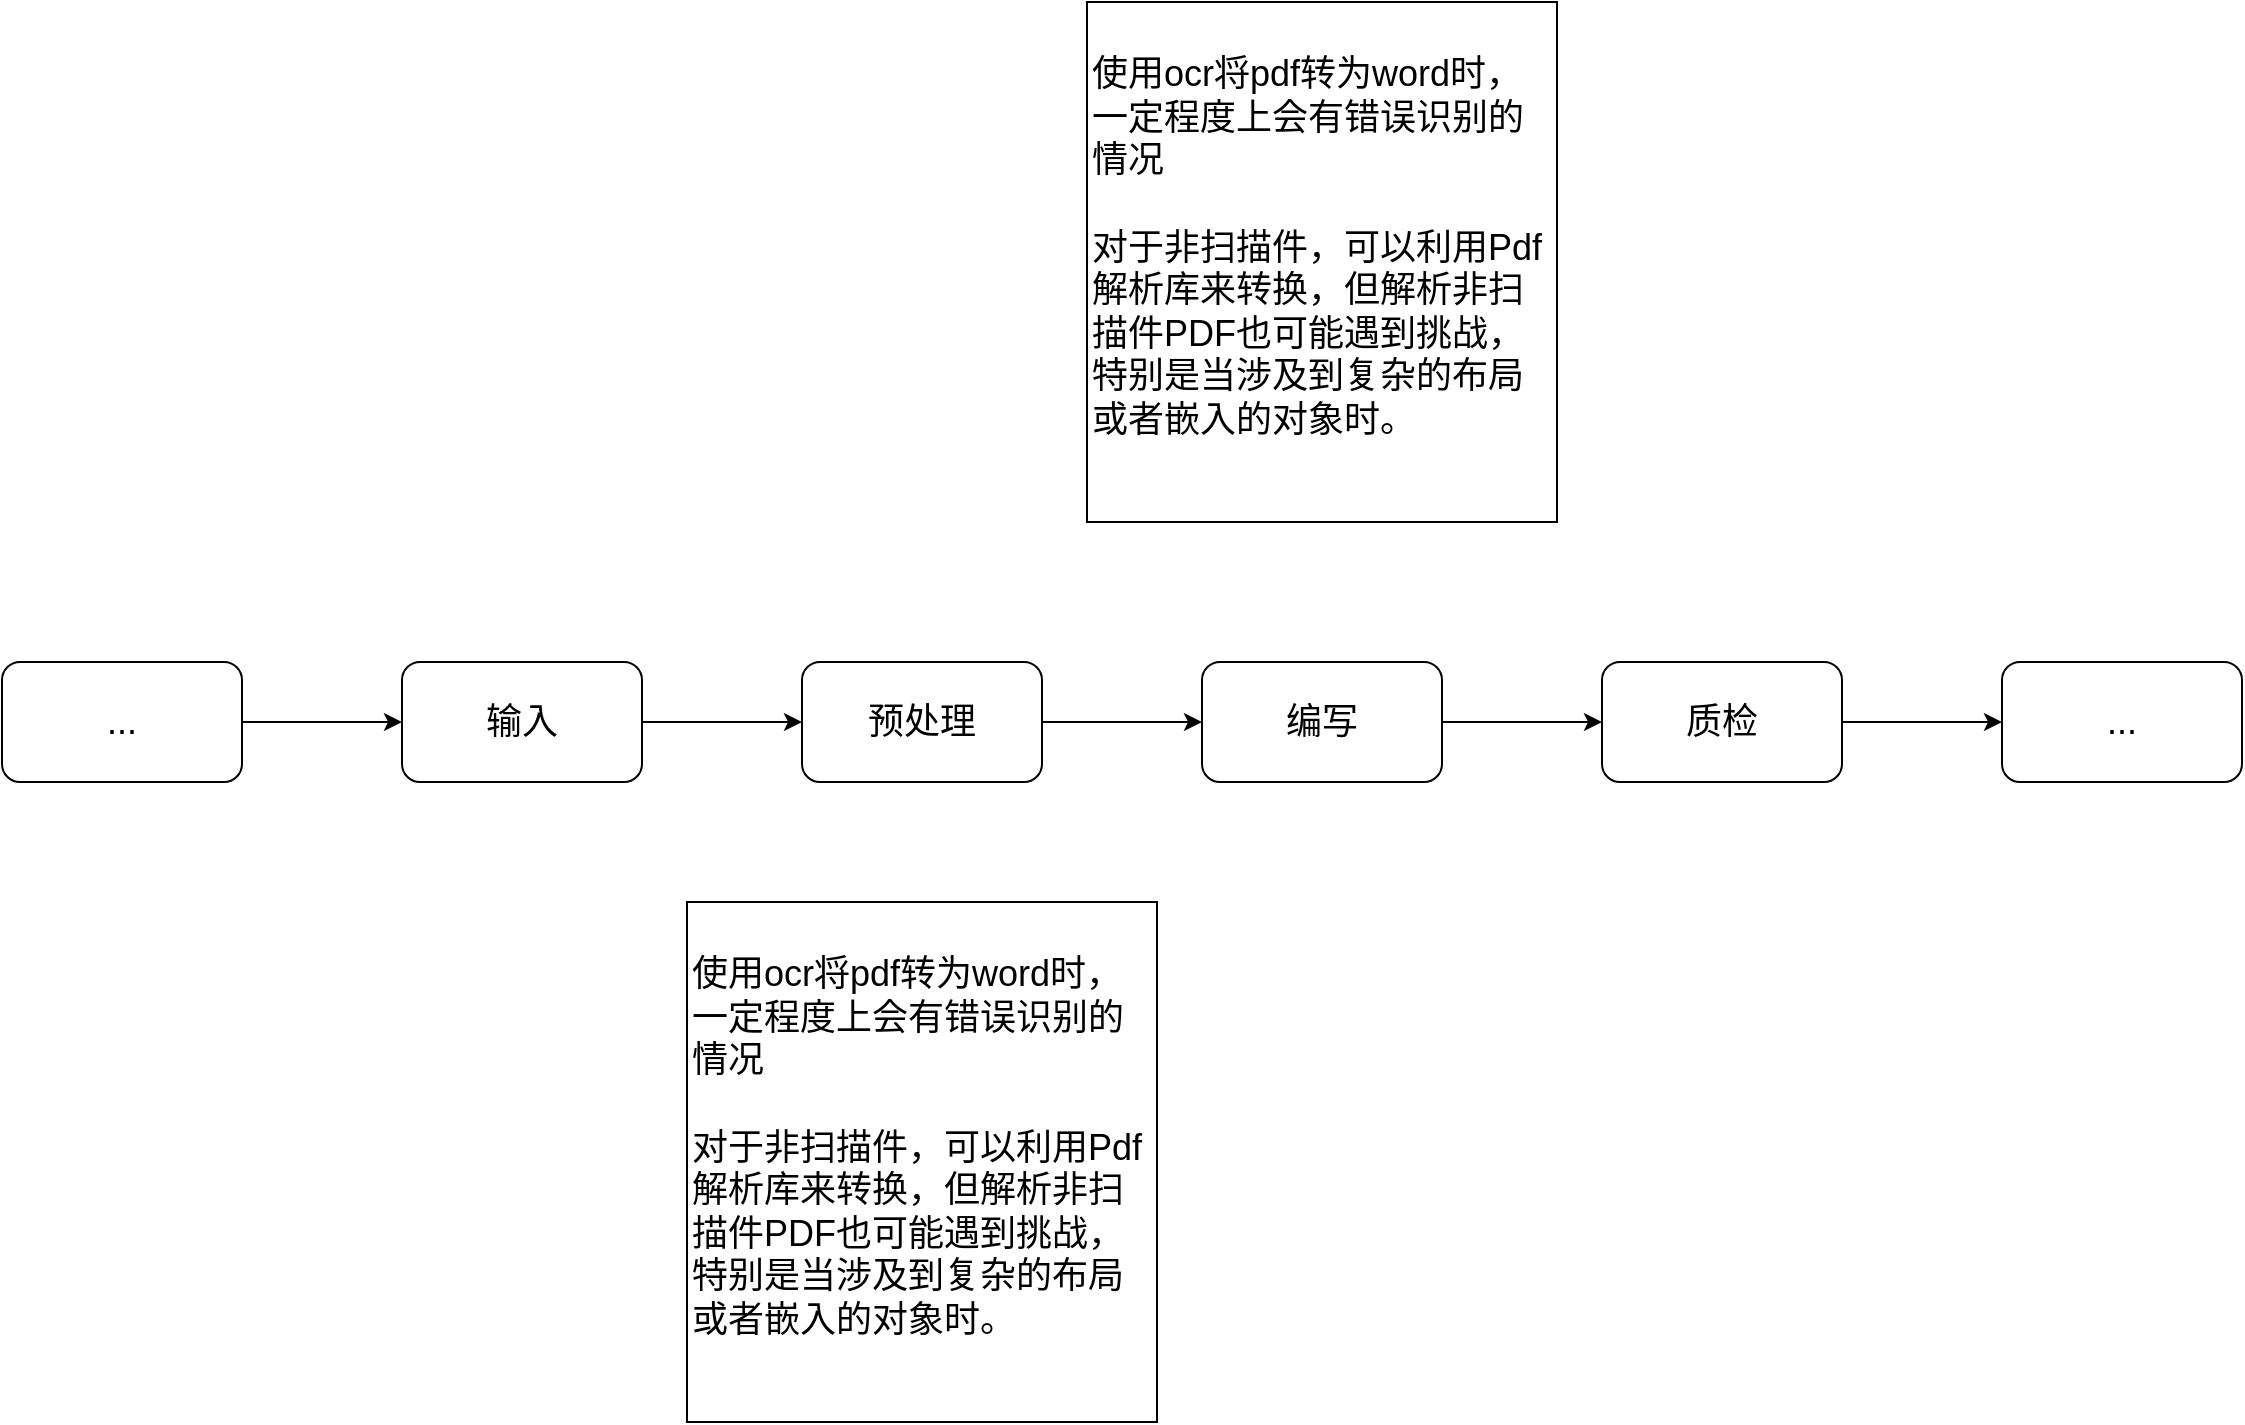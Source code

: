 <mxfile version="25.0.3">
  <diagram name="第 1 页" id="PG2xUZhAAmy-bLEZqsFV">
    <mxGraphModel dx="2253" dy="1958" grid="1" gridSize="10" guides="1" tooltips="1" connect="1" arrows="1" fold="1" page="1" pageScale="1" pageWidth="827" pageHeight="1169" math="0" shadow="0">
      <root>
        <mxCell id="0" />
        <mxCell id="1" parent="0" />
        <mxCell id="MxzImj7wCzPGFJL9YipR-3" value="" style="edgeStyle=orthogonalEdgeStyle;rounded=0;orthogonalLoop=1;jettySize=auto;html=1;" edge="1" parent="1" source="MxzImj7wCzPGFJL9YipR-1">
          <mxGeometry relative="1" as="geometry">
            <mxPoint x="220" y="250" as="targetPoint" />
          </mxGeometry>
        </mxCell>
        <mxCell id="MxzImj7wCzPGFJL9YipR-1" value="&lt;font style=&quot;font-size: 18px;&quot;&gt;输入&lt;/font&gt;" style="rounded=1;whiteSpace=wrap;html=1;" vertex="1" parent="1">
          <mxGeometry x="20" y="220" width="120" height="60" as="geometry" />
        </mxCell>
        <mxCell id="MxzImj7wCzPGFJL9YipR-7" style="edgeStyle=orthogonalEdgeStyle;rounded=0;orthogonalLoop=1;jettySize=auto;html=1;entryX=0;entryY=0.5;entryDx=0;entryDy=0;" edge="1" parent="1" source="MxzImj7wCzPGFJL9YipR-4" target="MxzImj7wCzPGFJL9YipR-5">
          <mxGeometry relative="1" as="geometry" />
        </mxCell>
        <mxCell id="MxzImj7wCzPGFJL9YipR-4" value="&lt;span style=&quot;font-size: 18px;&quot;&gt;预处理&lt;/span&gt;" style="rounded=1;whiteSpace=wrap;html=1;" vertex="1" parent="1">
          <mxGeometry x="220" y="220" width="120" height="60" as="geometry" />
        </mxCell>
        <mxCell id="MxzImj7wCzPGFJL9YipR-8" style="edgeStyle=orthogonalEdgeStyle;rounded=0;orthogonalLoop=1;jettySize=auto;html=1;" edge="1" parent="1" source="MxzImj7wCzPGFJL9YipR-5" target="MxzImj7wCzPGFJL9YipR-6">
          <mxGeometry relative="1" as="geometry" />
        </mxCell>
        <mxCell id="MxzImj7wCzPGFJL9YipR-5" value="&lt;span style=&quot;font-size: 18px;&quot;&gt;编写&lt;/span&gt;" style="rounded=1;whiteSpace=wrap;html=1;" vertex="1" parent="1">
          <mxGeometry x="420" y="220" width="120" height="60" as="geometry" />
        </mxCell>
        <mxCell id="MxzImj7wCzPGFJL9YipR-12" style="edgeStyle=orthogonalEdgeStyle;rounded=0;orthogonalLoop=1;jettySize=auto;html=1;entryX=0;entryY=0.5;entryDx=0;entryDy=0;" edge="1" parent="1" source="MxzImj7wCzPGFJL9YipR-6" target="MxzImj7wCzPGFJL9YipR-9">
          <mxGeometry relative="1" as="geometry" />
        </mxCell>
        <mxCell id="MxzImj7wCzPGFJL9YipR-6" value="&lt;span style=&quot;font-size: 18px;&quot;&gt;质检&lt;/span&gt;" style="rounded=1;whiteSpace=wrap;html=1;" vertex="1" parent="1">
          <mxGeometry x="620" y="220" width="120" height="60" as="geometry" />
        </mxCell>
        <mxCell id="MxzImj7wCzPGFJL9YipR-9" value="&lt;span style=&quot;font-size: 18px;&quot;&gt;...&lt;/span&gt;" style="rounded=1;whiteSpace=wrap;html=1;" vertex="1" parent="1">
          <mxGeometry x="820" y="220" width="120" height="60" as="geometry" />
        </mxCell>
        <mxCell id="MxzImj7wCzPGFJL9YipR-11" style="edgeStyle=orthogonalEdgeStyle;rounded=0;orthogonalLoop=1;jettySize=auto;html=1;exitX=1;exitY=0.5;exitDx=0;exitDy=0;" edge="1" parent="1" source="MxzImj7wCzPGFJL9YipR-10" target="MxzImj7wCzPGFJL9YipR-1">
          <mxGeometry relative="1" as="geometry" />
        </mxCell>
        <mxCell id="MxzImj7wCzPGFJL9YipR-10" value="&lt;span style=&quot;font-size: 18px;&quot;&gt;...&lt;/span&gt;" style="rounded=1;whiteSpace=wrap;html=1;" vertex="1" parent="1">
          <mxGeometry x="-180" y="220" width="120" height="60" as="geometry" />
        </mxCell>
        <mxCell id="MxzImj7wCzPGFJL9YipR-14" value="&lt;div&gt;&lt;br&gt;&lt;/div&gt;" style="text;html=1;align=center;verticalAlign=middle;resizable=0;points=[];autosize=1;strokeColor=none;fillColor=none;" vertex="1" parent="1">
          <mxGeometry x="170" y="425" width="20" height="30" as="geometry" />
        </mxCell>
        <mxCell id="MxzImj7wCzPGFJL9YipR-15" value="&lt;div&gt;&lt;font style=&quot;font-size: 18px;&quot;&gt;使用ocr将pdf转为word时，一定程度上会有错误识别的情况&lt;/font&gt;&lt;/div&gt;&lt;div&gt;&lt;span style=&quot;white-space: normal;&quot;&gt;&lt;font style=&quot;font-size: 18px;&quot;&gt;&lt;br&gt;&lt;/font&gt;&lt;/span&gt;&lt;/div&gt;&lt;div&gt;&lt;span style=&quot;white-space: normal;&quot;&gt;&lt;font style=&quot;font-size: 18px;&quot;&gt;对于非扫描件，可以利用Pdf解析库来转换，但解析非扫描件PDF也可能遇到挑战，特别是当涉及到复杂的布局或者嵌入的对象时。&lt;/font&gt;&lt;/span&gt;&lt;/div&gt;&lt;div&gt;&lt;br&gt;&lt;/div&gt;" style="text;html=1;align=left;verticalAlign=middle;whiteSpace=wrap;rounded=0;strokeColor=default;fillColor=default;" vertex="1" parent="1">
          <mxGeometry x="162.5" y="340" width="235" height="260" as="geometry" />
        </mxCell>
        <mxCell id="MxzImj7wCzPGFJL9YipR-18" value="&lt;div&gt;&lt;font style=&quot;font-size: 18px;&quot;&gt;使用ocr将pdf转为word时，一定程度上会有错误识别的情况&lt;/font&gt;&lt;/div&gt;&lt;div&gt;&lt;span style=&quot;white-space: normal;&quot;&gt;&lt;font style=&quot;font-size: 18px;&quot;&gt;&lt;br&gt;&lt;/font&gt;&lt;/span&gt;&lt;/div&gt;&lt;div&gt;&lt;span style=&quot;white-space: normal;&quot;&gt;&lt;font style=&quot;font-size: 18px;&quot;&gt;对于非扫描件，可以利用Pdf解析库来转换，但解析非扫描件PDF也可能遇到挑战，特别是当涉及到复杂的布局或者嵌入的对象时。&lt;/font&gt;&lt;/span&gt;&lt;/div&gt;&lt;div&gt;&lt;br&gt;&lt;/div&gt;" style="text;html=1;align=left;verticalAlign=middle;whiteSpace=wrap;rounded=0;strokeColor=default;fillColor=default;" vertex="1" parent="1">
          <mxGeometry x="362.5" y="-110" width="235" height="260" as="geometry" />
        </mxCell>
      </root>
    </mxGraphModel>
  </diagram>
</mxfile>

